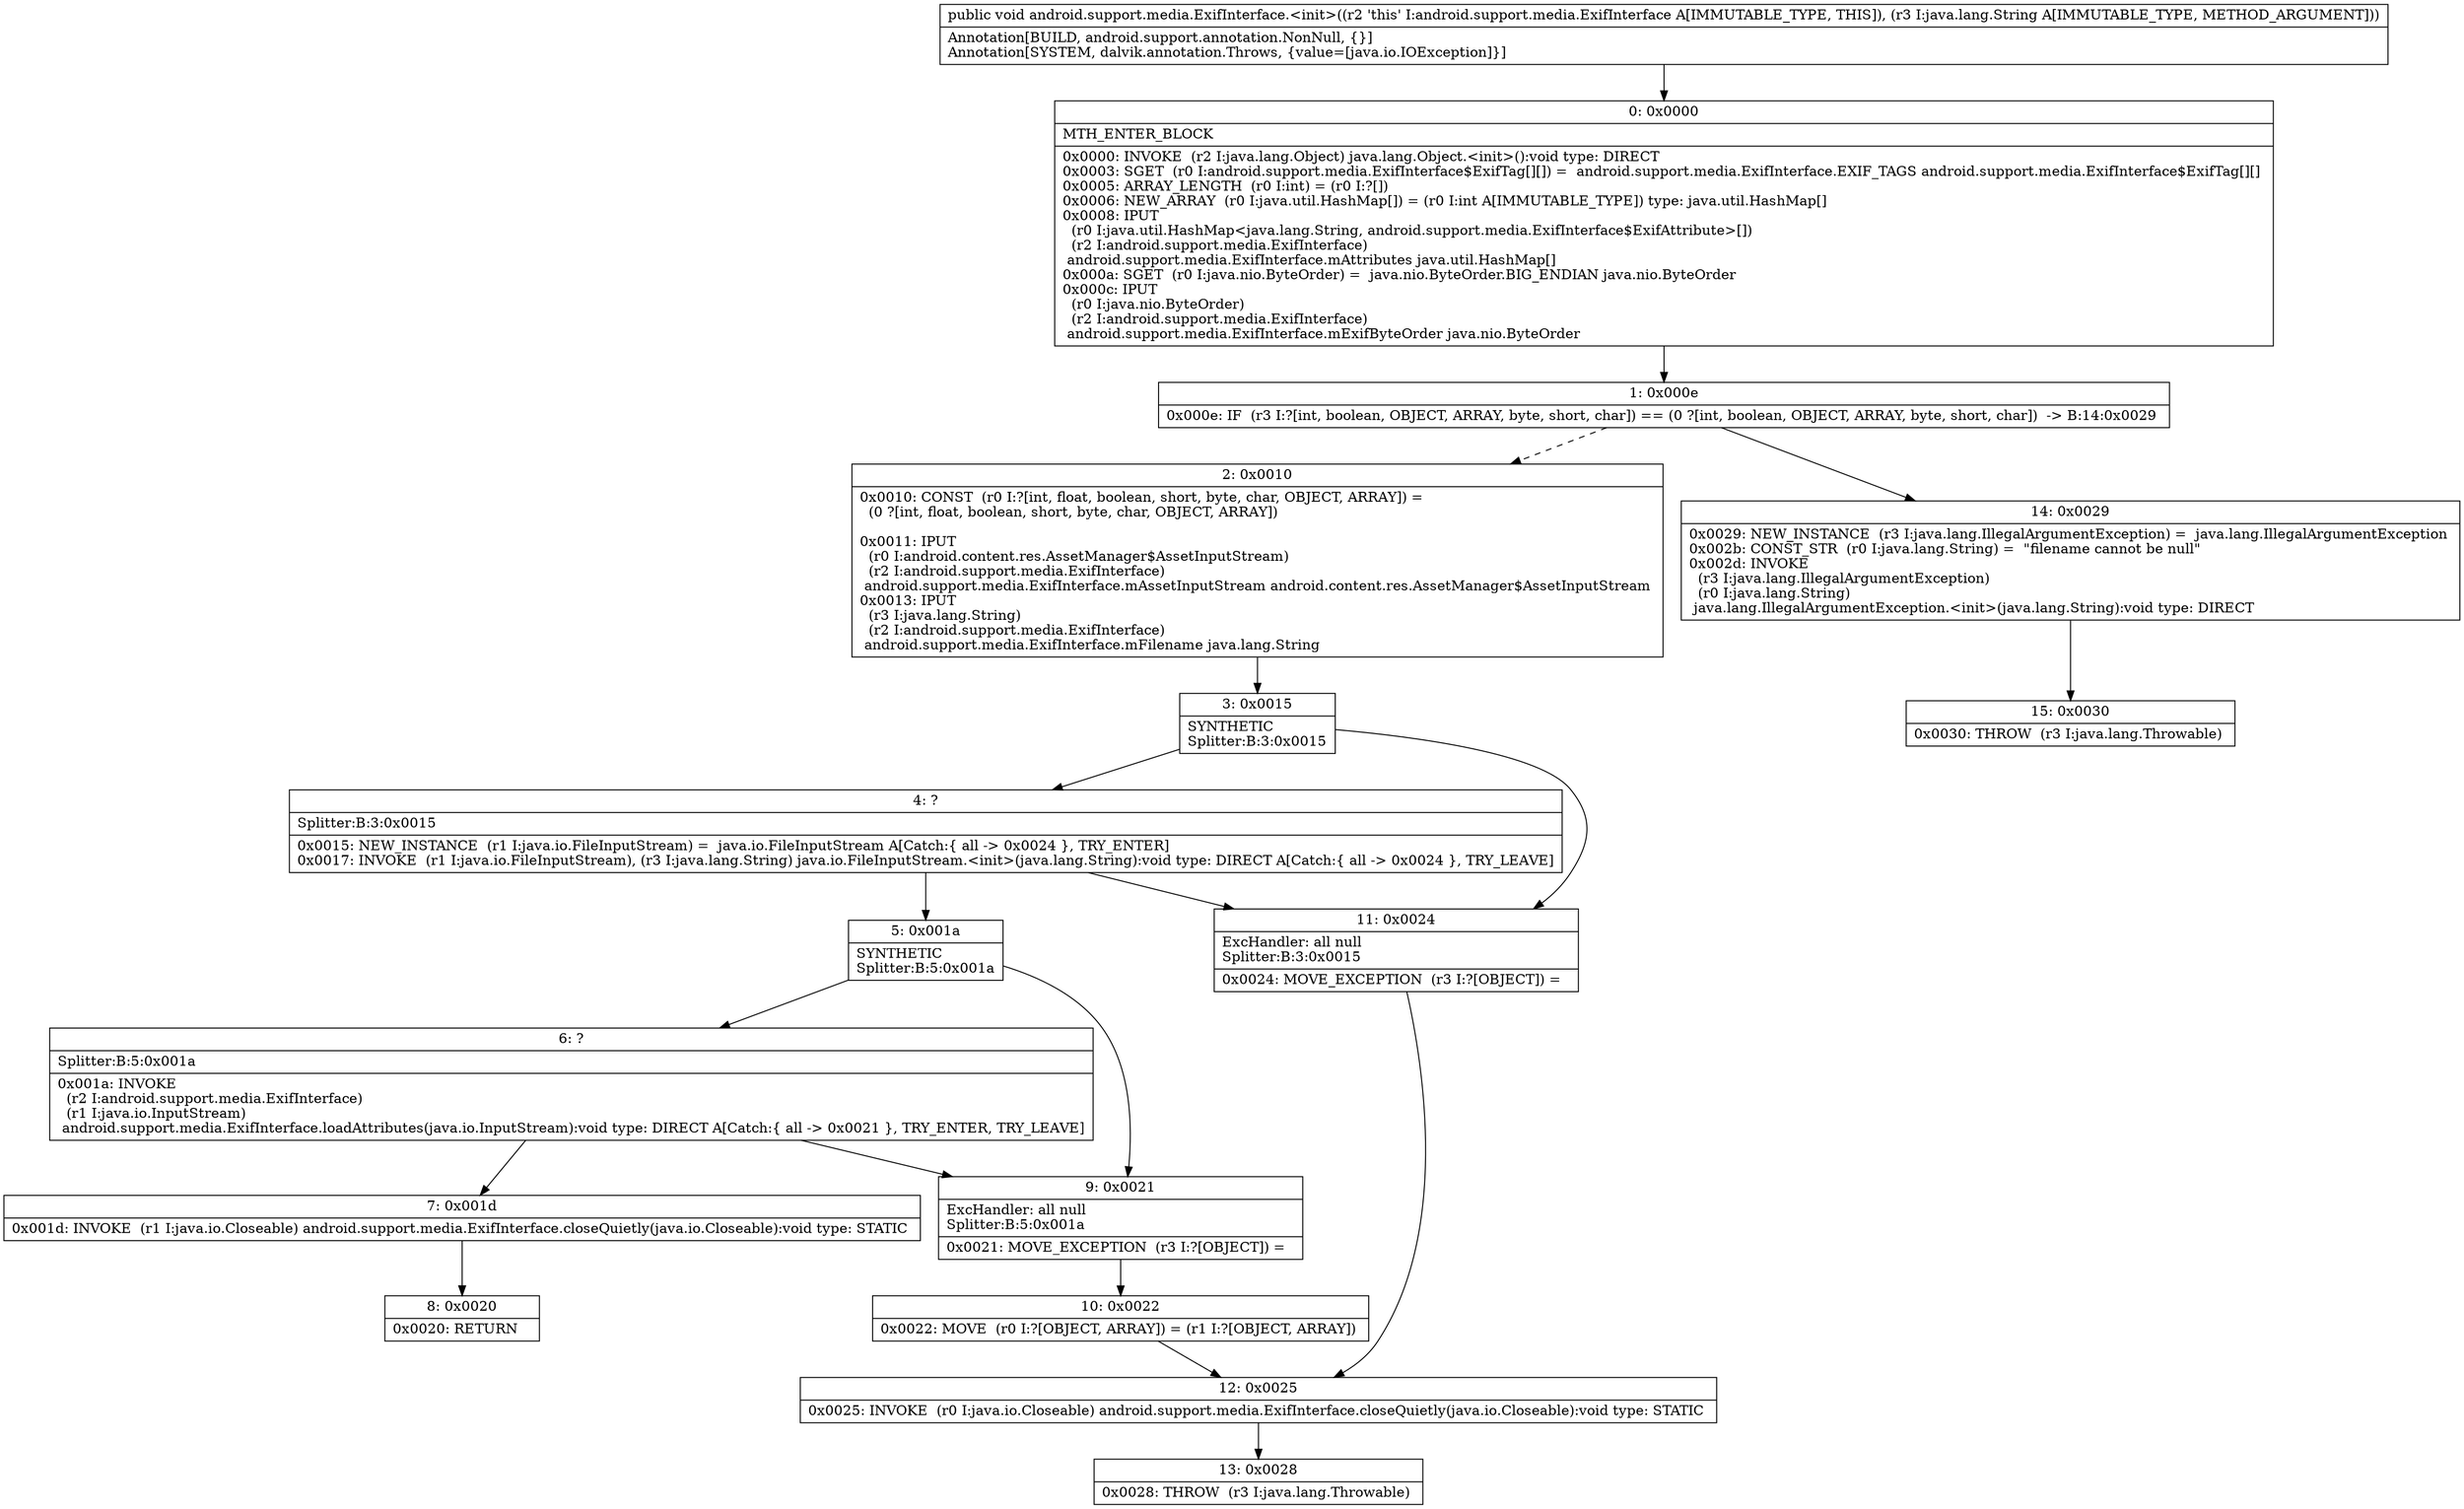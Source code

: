 digraph "CFG forandroid.support.media.ExifInterface.\<init\>(Ljava\/lang\/String;)V" {
Node_0 [shape=record,label="{0\:\ 0x0000|MTH_ENTER_BLOCK\l|0x0000: INVOKE  (r2 I:java.lang.Object) java.lang.Object.\<init\>():void type: DIRECT \l0x0003: SGET  (r0 I:android.support.media.ExifInterface$ExifTag[][]) =  android.support.media.ExifInterface.EXIF_TAGS android.support.media.ExifInterface$ExifTag[][] \l0x0005: ARRAY_LENGTH  (r0 I:int) = (r0 I:?[]) \l0x0006: NEW_ARRAY  (r0 I:java.util.HashMap[]) = (r0 I:int A[IMMUTABLE_TYPE]) type: java.util.HashMap[] \l0x0008: IPUT  \l  (r0 I:java.util.HashMap\<java.lang.String, android.support.media.ExifInterface$ExifAttribute\>[])\l  (r2 I:android.support.media.ExifInterface)\l android.support.media.ExifInterface.mAttributes java.util.HashMap[] \l0x000a: SGET  (r0 I:java.nio.ByteOrder) =  java.nio.ByteOrder.BIG_ENDIAN java.nio.ByteOrder \l0x000c: IPUT  \l  (r0 I:java.nio.ByteOrder)\l  (r2 I:android.support.media.ExifInterface)\l android.support.media.ExifInterface.mExifByteOrder java.nio.ByteOrder \l}"];
Node_1 [shape=record,label="{1\:\ 0x000e|0x000e: IF  (r3 I:?[int, boolean, OBJECT, ARRAY, byte, short, char]) == (0 ?[int, boolean, OBJECT, ARRAY, byte, short, char])  \-\> B:14:0x0029 \l}"];
Node_2 [shape=record,label="{2\:\ 0x0010|0x0010: CONST  (r0 I:?[int, float, boolean, short, byte, char, OBJECT, ARRAY]) = \l  (0 ?[int, float, boolean, short, byte, char, OBJECT, ARRAY])\l \l0x0011: IPUT  \l  (r0 I:android.content.res.AssetManager$AssetInputStream)\l  (r2 I:android.support.media.ExifInterface)\l android.support.media.ExifInterface.mAssetInputStream android.content.res.AssetManager$AssetInputStream \l0x0013: IPUT  \l  (r3 I:java.lang.String)\l  (r2 I:android.support.media.ExifInterface)\l android.support.media.ExifInterface.mFilename java.lang.String \l}"];
Node_3 [shape=record,label="{3\:\ 0x0015|SYNTHETIC\lSplitter:B:3:0x0015\l}"];
Node_4 [shape=record,label="{4\:\ ?|Splitter:B:3:0x0015\l|0x0015: NEW_INSTANCE  (r1 I:java.io.FileInputStream) =  java.io.FileInputStream A[Catch:\{ all \-\> 0x0024 \}, TRY_ENTER]\l0x0017: INVOKE  (r1 I:java.io.FileInputStream), (r3 I:java.lang.String) java.io.FileInputStream.\<init\>(java.lang.String):void type: DIRECT A[Catch:\{ all \-\> 0x0024 \}, TRY_LEAVE]\l}"];
Node_5 [shape=record,label="{5\:\ 0x001a|SYNTHETIC\lSplitter:B:5:0x001a\l}"];
Node_6 [shape=record,label="{6\:\ ?|Splitter:B:5:0x001a\l|0x001a: INVOKE  \l  (r2 I:android.support.media.ExifInterface)\l  (r1 I:java.io.InputStream)\l android.support.media.ExifInterface.loadAttributes(java.io.InputStream):void type: DIRECT A[Catch:\{ all \-\> 0x0021 \}, TRY_ENTER, TRY_LEAVE]\l}"];
Node_7 [shape=record,label="{7\:\ 0x001d|0x001d: INVOKE  (r1 I:java.io.Closeable) android.support.media.ExifInterface.closeQuietly(java.io.Closeable):void type: STATIC \l}"];
Node_8 [shape=record,label="{8\:\ 0x0020|0x0020: RETURN   \l}"];
Node_9 [shape=record,label="{9\:\ 0x0021|ExcHandler: all null\lSplitter:B:5:0x001a\l|0x0021: MOVE_EXCEPTION  (r3 I:?[OBJECT]) =  \l}"];
Node_10 [shape=record,label="{10\:\ 0x0022|0x0022: MOVE  (r0 I:?[OBJECT, ARRAY]) = (r1 I:?[OBJECT, ARRAY]) \l}"];
Node_11 [shape=record,label="{11\:\ 0x0024|ExcHandler: all null\lSplitter:B:3:0x0015\l|0x0024: MOVE_EXCEPTION  (r3 I:?[OBJECT]) =  \l}"];
Node_12 [shape=record,label="{12\:\ 0x0025|0x0025: INVOKE  (r0 I:java.io.Closeable) android.support.media.ExifInterface.closeQuietly(java.io.Closeable):void type: STATIC \l}"];
Node_13 [shape=record,label="{13\:\ 0x0028|0x0028: THROW  (r3 I:java.lang.Throwable) \l}"];
Node_14 [shape=record,label="{14\:\ 0x0029|0x0029: NEW_INSTANCE  (r3 I:java.lang.IllegalArgumentException) =  java.lang.IllegalArgumentException \l0x002b: CONST_STR  (r0 I:java.lang.String) =  \"filename cannot be null\" \l0x002d: INVOKE  \l  (r3 I:java.lang.IllegalArgumentException)\l  (r0 I:java.lang.String)\l java.lang.IllegalArgumentException.\<init\>(java.lang.String):void type: DIRECT \l}"];
Node_15 [shape=record,label="{15\:\ 0x0030|0x0030: THROW  (r3 I:java.lang.Throwable) \l}"];
MethodNode[shape=record,label="{public void android.support.media.ExifInterface.\<init\>((r2 'this' I:android.support.media.ExifInterface A[IMMUTABLE_TYPE, THIS]), (r3 I:java.lang.String A[IMMUTABLE_TYPE, METHOD_ARGUMENT]))  | Annotation[BUILD, android.support.annotation.NonNull, \{\}]\lAnnotation[SYSTEM, dalvik.annotation.Throws, \{value=[java.io.IOException]\}]\l}"];
MethodNode -> Node_0;
Node_0 -> Node_1;
Node_1 -> Node_2[style=dashed];
Node_1 -> Node_14;
Node_2 -> Node_3;
Node_3 -> Node_4;
Node_3 -> Node_11;
Node_4 -> Node_5;
Node_4 -> Node_11;
Node_5 -> Node_6;
Node_5 -> Node_9;
Node_6 -> Node_7;
Node_6 -> Node_9;
Node_7 -> Node_8;
Node_9 -> Node_10;
Node_10 -> Node_12;
Node_11 -> Node_12;
Node_12 -> Node_13;
Node_14 -> Node_15;
}

